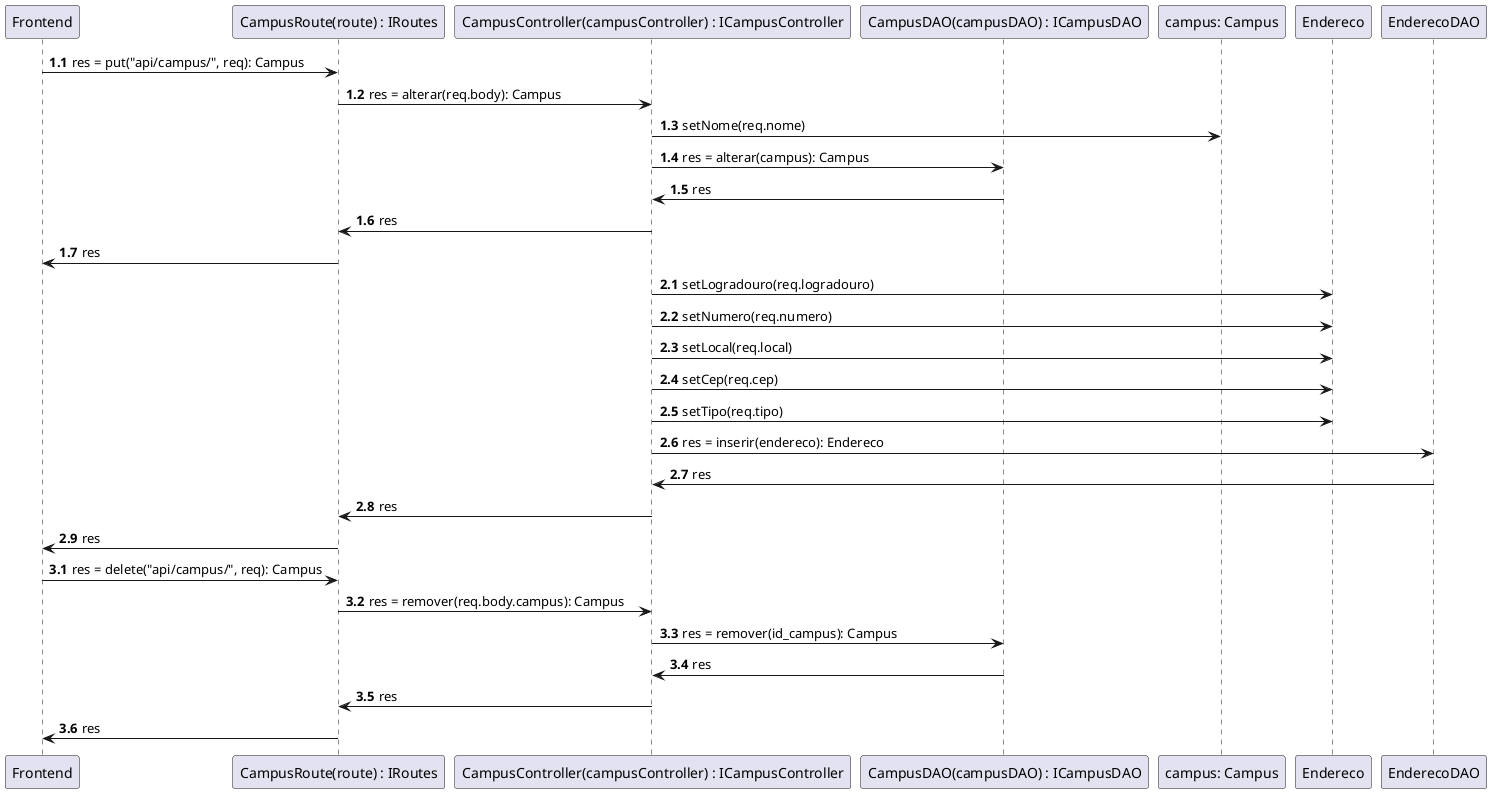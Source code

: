 @startuml Diagrama de Sequencia

participant Frontend as Frontend
participant "CampusRoute(route) : IRoutes" as Routes
participant "CampusController(campusController) : ICampusController" as CampusController
participant "CampusDAO(campusDAO) : ICampusDAO" as CampusDAO
participant "campus: Campus" as Campus


' Atualizar campus
autonumber 1.1
Frontend->Routes: res = put("api/campus/", req): Campus
Routes -> CampusController: res = alterar(req.body): Campus
CampusController->Campus: setNome(req.nome)
CampusController->CampusDAO: res = alterar(campus): Campus
CampusDAO->CampusController: res
CampusController->Routes: res
Routes->Frontend: res

autonumber inc A
CampusController->Endereco: setLogradouro(req.logradouro)
CampusController->Endereco: setNumero(req.numero)
CampusController->Endereco: setLocal(req.local)
CampusController->Endereco: setCep(req.cep)
CampusController->Endereco: setTipo(req.tipo)
CampusController->EnderecoDAO: res = inserir(endereco): Endereco
EnderecoDAO->CampusController: res
CampusController->Routes: res
Routes->Frontend: res

' Remover campus
autonumber inc A
Frontend->Routes: res = delete("api/campus/", req): Campus
Routes -> CampusController: res = remover(req.body.campus): Campus
CampusController->CampusDAO: res = remover(id_campus): Campus
CampusDAO->CampusController: res
CampusController->Routes: res
Routes->Frontend: res
